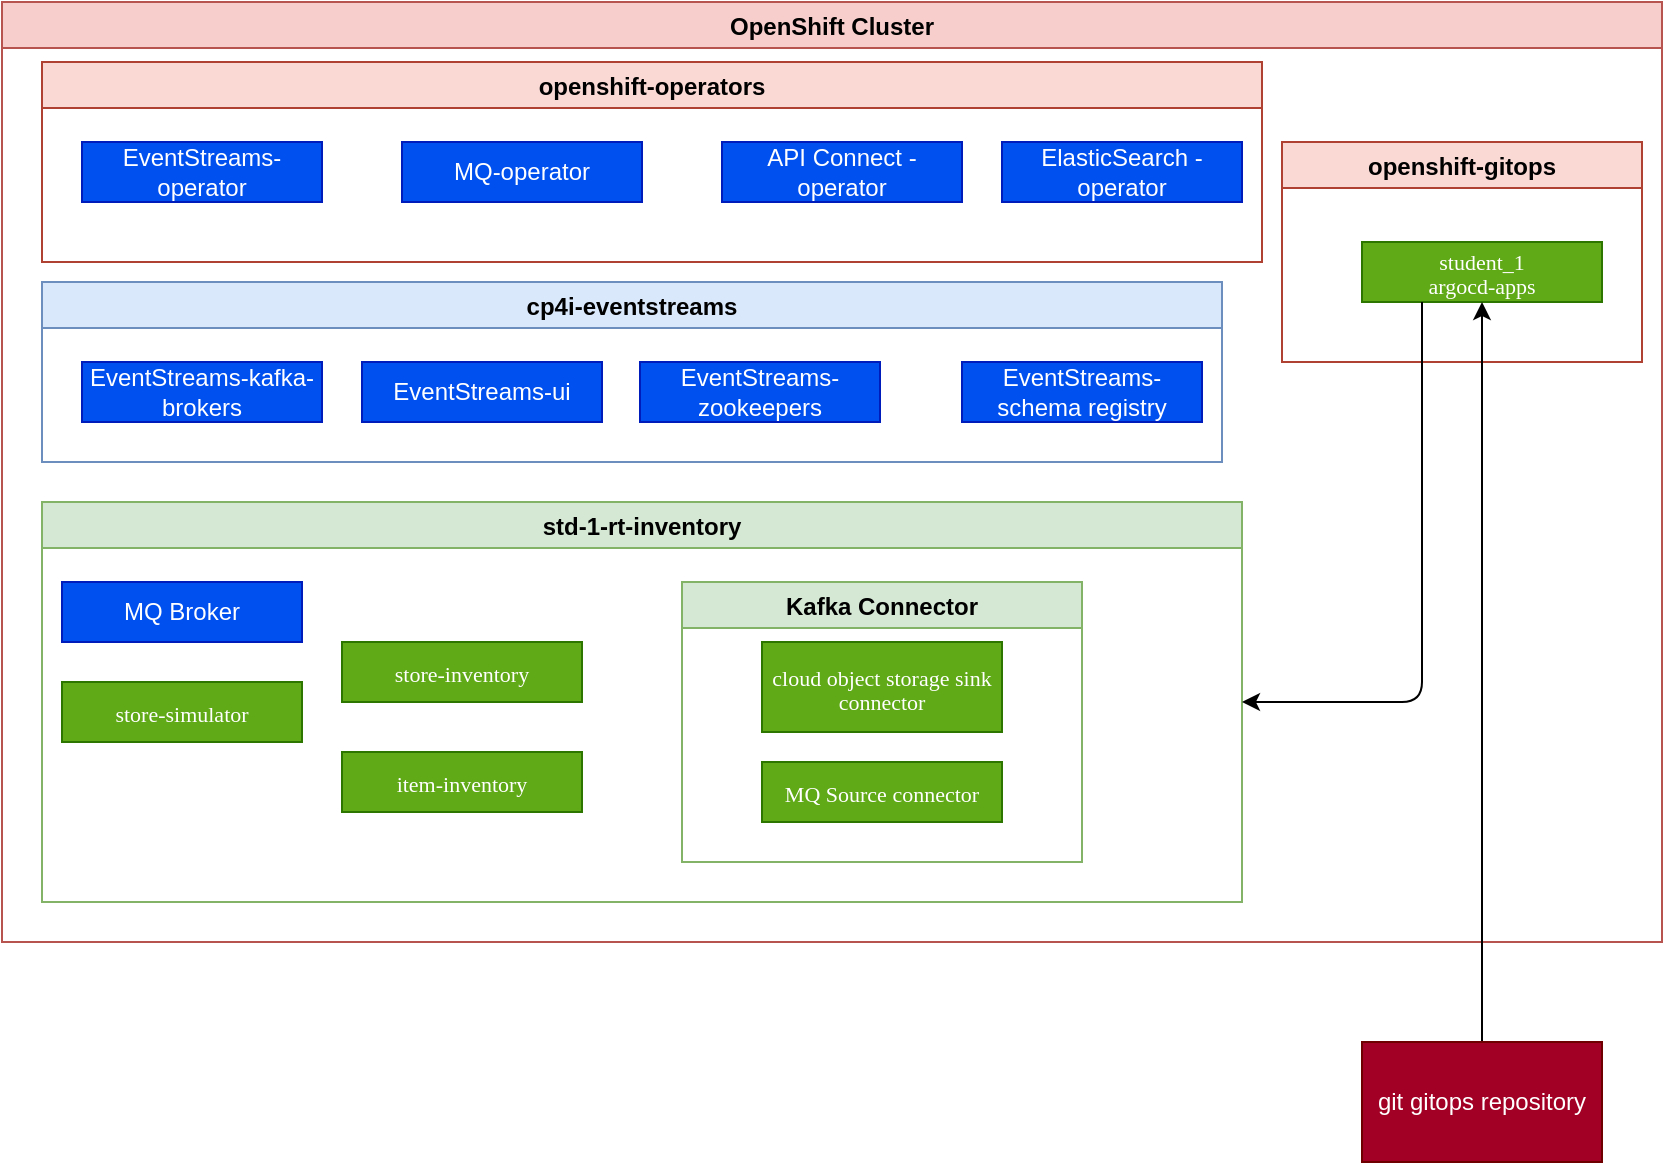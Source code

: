 <mxfile>
    <diagram id="DI6zT22FTgyFtFcUrmey" name="Page-1">
        <mxGraphModel dx="1237" dy="635" grid="1" gridSize="10" guides="1" tooltips="1" connect="1" arrows="1" fold="1" page="1" pageScale="1" pageWidth="850" pageHeight="1100" math="0" shadow="0">
            <root>
                <mxCell id="0"/>
                <mxCell id="1" parent="0"/>
                <mxCell id="2" value="OpenShift Cluster" style="swimlane;fillColor=#f8cecc;strokeColor=#b85450;" parent="1" vertex="1">
                    <mxGeometry x="20" y="80" width="830" height="470" as="geometry"/>
                </mxCell>
                <mxCell id="3" value="openshift-operators" style="swimlane;fillColor=#fad9d5;strokeColor=#ae4132;" parent="2" vertex="1">
                    <mxGeometry x="20" y="30" width="610" height="100" as="geometry"/>
                </mxCell>
                <mxCell id="4" value="EventStreams-operator" style="rounded=0;whiteSpace=wrap;html=1;fillColor=#0050ef;fontColor=#ffffff;strokeColor=#001DBC;" parent="3" vertex="1">
                    <mxGeometry x="20" y="40" width="120" height="30" as="geometry"/>
                </mxCell>
                <mxCell id="7" value="MQ-operator" style="rounded=0;whiteSpace=wrap;html=1;fillColor=#0050ef;fontColor=#ffffff;strokeColor=#001DBC;" parent="3" vertex="1">
                    <mxGeometry x="180" y="40" width="120" height="30" as="geometry"/>
                </mxCell>
                <mxCell id="23" value="API Connect -operator" style="rounded=0;whiteSpace=wrap;html=1;fillColor=#0050ef;fontColor=#ffffff;strokeColor=#001DBC;" parent="3" vertex="1">
                    <mxGeometry x="340" y="40" width="120" height="30" as="geometry"/>
                </mxCell>
                <mxCell id="26" value="ElasticSearch -operator" style="rounded=0;whiteSpace=wrap;html=1;fillColor=#0050ef;fontColor=#ffffff;strokeColor=#001DBC;" parent="3" vertex="1">
                    <mxGeometry x="480" y="40" width="120" height="30" as="geometry"/>
                </mxCell>
                <mxCell id="8" value="std-1-rt-inventory" style="swimlane;fillColor=#d5e8d4;strokeColor=#82b366;" parent="2" vertex="1">
                    <mxGeometry x="20" y="250" width="600" height="200" as="geometry"/>
                </mxCell>
                <mxCell id="12" value="&lt;p class=&quot;p1&quot; style=&quot;margin: 0px; font-stretch: normal; font-size: 11px; line-height: normal; font-family: menlo;&quot;&gt;&lt;span class=&quot;s1&quot;&gt;item-inventory&lt;/span&gt;&lt;/p&gt;" style="rounded=0;whiteSpace=wrap;html=1;fillColor=#60a917;fontColor=#FFFFFF;strokeColor=#2D7600;" parent="8" vertex="1">
                    <mxGeometry x="150" y="125" width="120" height="30" as="geometry"/>
                </mxCell>
                <mxCell id="13" value="&lt;p class=&quot;p1&quot; style=&quot;margin: 0px ; font-stretch: normal ; font-size: 11px ; line-height: normal ; font-family: &amp;#34;menlo&amp;#34;&quot;&gt;&lt;span class=&quot;s1&quot;&gt;store-inventory&lt;/span&gt;&lt;/p&gt;" style="rounded=0;whiteSpace=wrap;html=1;fillColor=#60a917;fontColor=#FFFFFF;strokeColor=#2D7600;" parent="8" vertex="1">
                    <mxGeometry x="150" y="70" width="120" height="30" as="geometry"/>
                </mxCell>
                <mxCell id="14" value="&lt;p class=&quot;p1&quot; style=&quot;margin: 0px ; font-stretch: normal ; font-size: 11px ; line-height: normal ; font-family: &amp;#34;menlo&amp;#34;&quot;&gt;&lt;span class=&quot;s1&quot;&gt;store-simulator&lt;/span&gt;&lt;/p&gt;" style="rounded=0;whiteSpace=wrap;html=1;fillColor=#60a917;fontColor=#FFFFFF;strokeColor=#2D7600;" parent="8" vertex="1">
                    <mxGeometry x="10" y="90" width="120" height="30" as="geometry"/>
                </mxCell>
                <mxCell id="19" value="Kafka Connector" style="swimlane;fillColor=#d5e8d4;strokeColor=#82b366;" parent="8" vertex="1">
                    <mxGeometry x="320" y="40" width="200" height="140" as="geometry"/>
                </mxCell>
                <mxCell id="22" value="&lt;p class=&quot;p1&quot; style=&quot;margin: 0px ; font-stretch: normal ; font-size: 11px ; line-height: normal ; font-family: &amp;#34;menlo&amp;#34;&quot;&gt;&lt;span class=&quot;s1&quot;&gt;cloud object storage sink connector&lt;/span&gt;&lt;/p&gt;" style="rounded=0;whiteSpace=wrap;html=1;fillColor=#60a917;fontColor=#FFFFFF;strokeColor=#2D7600;" parent="19" vertex="1">
                    <mxGeometry x="40" y="30" width="120" height="45" as="geometry"/>
                </mxCell>
                <mxCell id="24" value="&lt;p class=&quot;p1&quot; style=&quot;margin: 0px ; font-stretch: normal ; font-size: 11px ; line-height: normal ; font-family: &amp;#34;menlo&amp;#34;&quot;&gt;&lt;span class=&quot;s1&quot;&gt;MQ Source connector&lt;/span&gt;&lt;/p&gt;" style="rounded=0;whiteSpace=wrap;html=1;fillColor=#60a917;fontColor=#FFFFFF;strokeColor=#2D7600;" parent="19" vertex="1">
                    <mxGeometry x="40" y="90" width="120" height="30" as="geometry"/>
                </mxCell>
                <mxCell id="25" value="MQ Broker" style="rounded=0;whiteSpace=wrap;html=1;fillColor=#0050ef;fontColor=#ffffff;strokeColor=#001DBC;" parent="8" vertex="1">
                    <mxGeometry x="10" y="40" width="120" height="30" as="geometry"/>
                </mxCell>
                <mxCell id="30" value="cp4i-eventstreams" style="swimlane;fillColor=#dae8fc;strokeColor=#6c8ebf;" parent="2" vertex="1">
                    <mxGeometry x="20" y="140" width="590" height="90" as="geometry"/>
                </mxCell>
                <mxCell id="31" value="EventStreams-kafka-brokers" style="rounded=0;whiteSpace=wrap;html=1;fillColor=#0050ef;fontColor=#ffffff;strokeColor=#001DBC;" parent="30" vertex="1">
                    <mxGeometry x="20" y="40" width="120" height="30" as="geometry"/>
                </mxCell>
                <mxCell id="32" value="EventStreams-zookeepers" style="rounded=0;whiteSpace=wrap;html=1;fillColor=#0050ef;fontColor=#ffffff;strokeColor=#001DBC;" parent="30" vertex="1">
                    <mxGeometry x="299" y="40" width="120" height="30" as="geometry"/>
                </mxCell>
                <mxCell id="36" value="EventStreams-ui" style="rounded=0;whiteSpace=wrap;html=1;fillColor=#0050ef;fontColor=#ffffff;strokeColor=#001DBC;" parent="30" vertex="1">
                    <mxGeometry x="160" y="40" width="120" height="30" as="geometry"/>
                </mxCell>
                <mxCell id="37" value="EventStreams-schema registry" style="rounded=0;whiteSpace=wrap;html=1;fillColor=#0050ef;fontColor=#ffffff;strokeColor=#001DBC;" parent="30" vertex="1">
                    <mxGeometry x="460" y="40" width="120" height="30" as="geometry"/>
                </mxCell>
                <mxCell id="27" value="openshift-gitops" style="swimlane;fillColor=#fad9d5;strokeColor=#ae4132;" parent="1" vertex="1">
                    <mxGeometry x="660" y="150" width="180" height="110" as="geometry"/>
                </mxCell>
                <mxCell id="29" value="&lt;p class=&quot;p1&quot; style=&quot;margin: 0px ; font-stretch: normal ; font-size: 11px ; line-height: normal ; font-family: &amp;#34;menlo&amp;#34;&quot;&gt;&lt;span class=&quot;s1&quot;&gt;student_1&lt;/span&gt;&lt;/p&gt;&lt;p class=&quot;p1&quot; style=&quot;margin: 0px ; font-stretch: normal ; font-size: 11px ; line-height: normal ; font-family: &amp;#34;menlo&amp;#34;&quot;&gt;&lt;span class=&quot;s1&quot;&gt;argocd-apps&lt;/span&gt;&lt;/p&gt;" style="rounded=0;whiteSpace=wrap;html=1;fillColor=#60a917;fontColor=#FFFFFF;strokeColor=#2D7600;" parent="27" vertex="1">
                    <mxGeometry x="40" y="50" width="120" height="30" as="geometry"/>
                </mxCell>
                <mxCell id="39" style="edgeStyle=orthogonalEdgeStyle;html=1;" edge="1" parent="1" source="38" target="29">
                    <mxGeometry relative="1" as="geometry"/>
                </mxCell>
                <mxCell id="38" value="git gitops repository" style="rounded=0;whiteSpace=wrap;html=1;fillColor=#a20025;fontColor=#ffffff;strokeColor=#6F0000;" vertex="1" parent="1">
                    <mxGeometry x="700" y="600" width="120" height="60" as="geometry"/>
                </mxCell>
                <mxCell id="40" style="edgeStyle=orthogonalEdgeStyle;html=1;exitX=0.25;exitY=1;exitDx=0;exitDy=0;entryX=1;entryY=0.5;entryDx=0;entryDy=0;" edge="1" parent="1" source="29" target="8">
                    <mxGeometry relative="1" as="geometry"/>
                </mxCell>
            </root>
        </mxGraphModel>
    </diagram>
</mxfile>